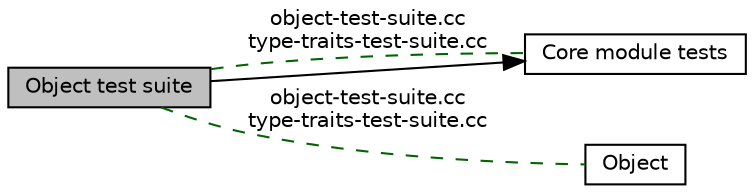 digraph "Object test suite"
{
  edge [fontname="Helvetica",fontsize="10",labelfontname="Helvetica",labelfontsize="10"];
  node [fontname="Helvetica",fontsize="10",shape=box];
  rankdir=LR;
  Node1 [label="Object test suite",height=0.2,width=0.4,color="black", fillcolor="grey75", style="filled", fontcolor="black",tooltip=" "];
  Node2 [label="Core module tests",height=0.2,width=0.4,color="black", fillcolor="white", style="filled",URL="$group__core-tests.html",tooltip="TestSuites for the Core module."];
  Node3 [label="Object",height=0.2,width=0.4,color="black", fillcolor="white", style="filled",URL="$group__object.html",tooltip="Base classes which provide memory management and object aggregation."];
  Node2->Node1 [shape=plaintext, dir="back", style="solid"];
  Node1->Node2 [shape=plaintext, label="object-test-suite.cc\ntype-traits-test-suite.cc", color="darkgreen", dir="none", style="dashed"];
  Node1->Node3 [shape=plaintext, label="object-test-suite.cc\ntype-traits-test-suite.cc", color="darkgreen", dir="none", style="dashed"];
}
